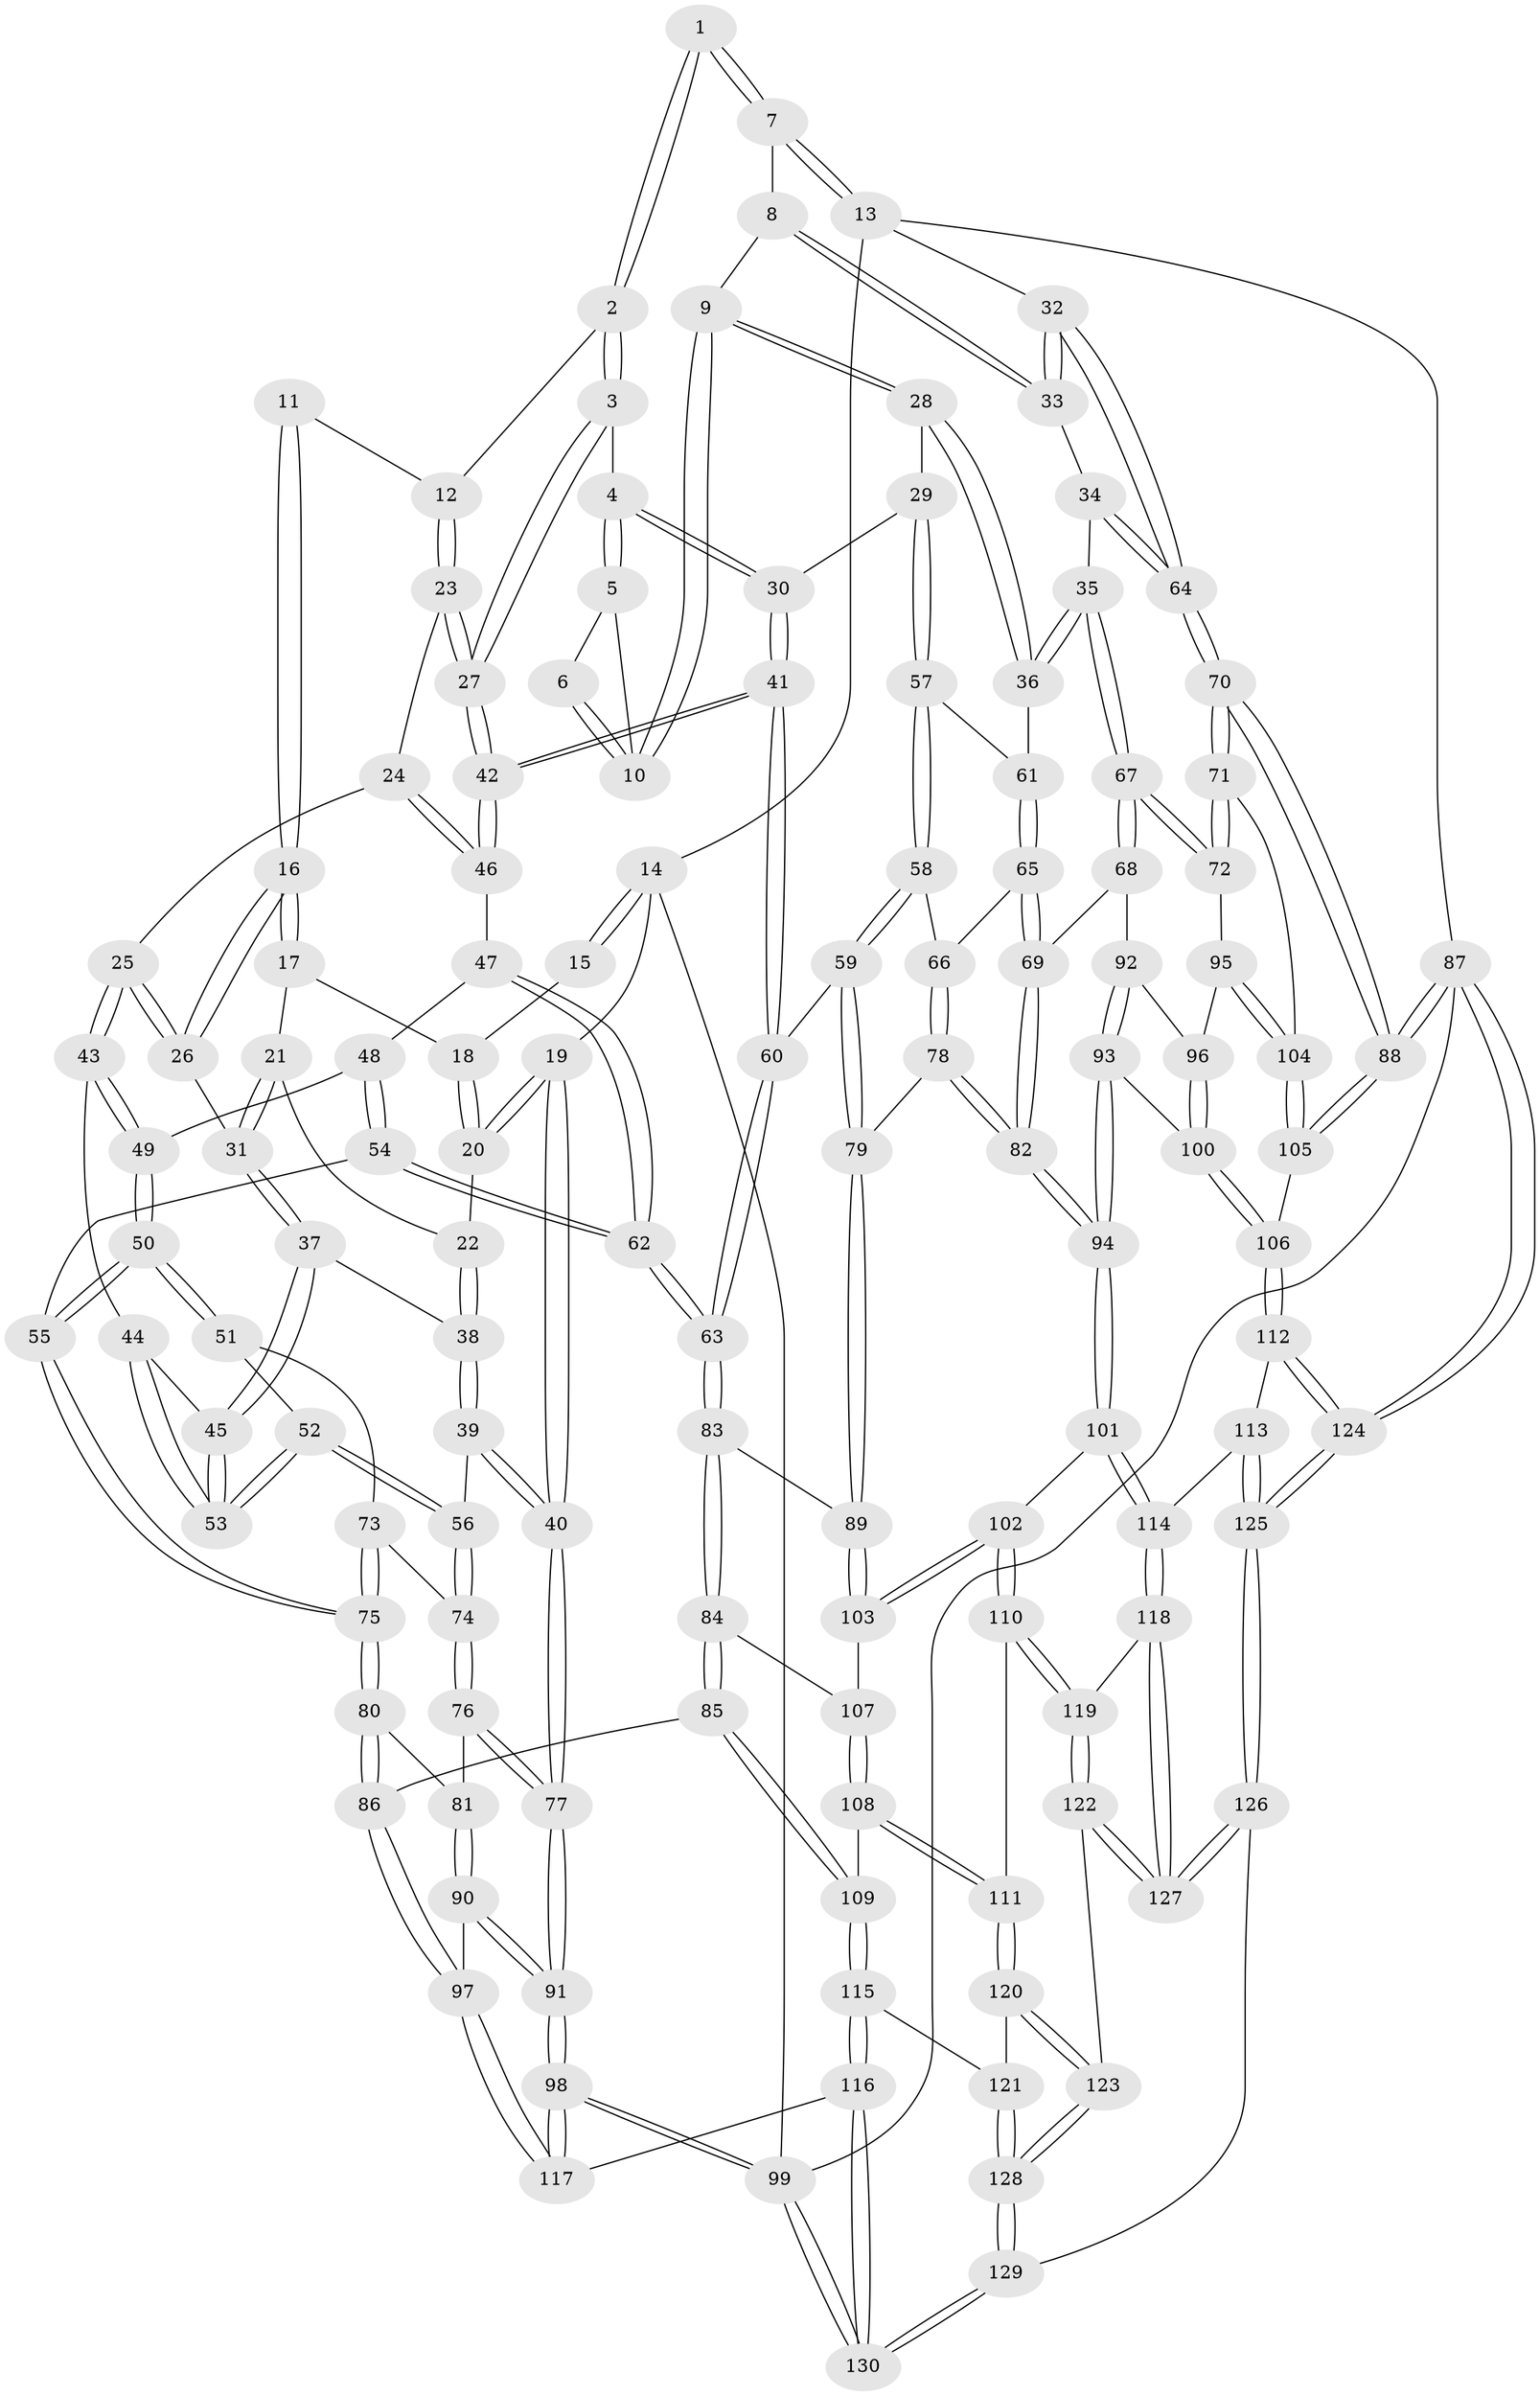 // coarse degree distribution, {4: 0.3974358974358974, 5: 0.3717948717948718, 3: 0.11538461538461539, 6: 0.10256410256410256, 2: 0.01282051282051282}
// Generated by graph-tools (version 1.1) at 2025/24/03/03/25 07:24:40]
// undirected, 130 vertices, 322 edges
graph export_dot {
graph [start="1"]
  node [color=gray90,style=filled];
  1 [pos="+0.7235069146937368+0"];
  2 [pos="+0.48306845635762+0"];
  3 [pos="+0.5280178642389811+0"];
  4 [pos="+0.6158214261776016+0.0801953032778196"];
  5 [pos="+0.6902812497698307+0.05431887259287113"];
  6 [pos="+0.7083689425063124+0"];
  7 [pos="+0.9358247523783181+0"];
  8 [pos="+0.8015750992349391+0.05120366097764417"];
  9 [pos="+0.7528639600209674+0.0751936485283899"];
  10 [pos="+0.7292100643533883+0.0650793017286437"];
  11 [pos="+0.31840910281169577+0"];
  12 [pos="+0.43194188206053047+0"];
  13 [pos="+1+0"];
  14 [pos="+0+0"];
  15 [pos="+0.17485402944465556+0"];
  16 [pos="+0.22102073711815248+0.07235077463972997"];
  17 [pos="+0.14072889951526663+0.0036370541608973603"];
  18 [pos="+0.1407276411600239+0.003567639518198585"];
  19 [pos="+0+0"];
  20 [pos="+0+0.025441515829270227"];
  21 [pos="+0.10559332541072962+0.06753709970015166"];
  22 [pos="+0+0.04912540243835116"];
  23 [pos="+0.3691981299828327+0.034286026770981574"];
  24 [pos="+0.3349292805551816+0.0924453690124127"];
  25 [pos="+0.2648459710181905+0.12155331560605898"];
  26 [pos="+0.22514972793715143+0.08565863796216411"];
  27 [pos="+0.4880582860896556+0.1433979231210809"];
  28 [pos="+0.7373368919535501+0.11719088213023134"];
  29 [pos="+0.6380164296295223+0.1617013538722824"];
  30 [pos="+0.6139252363869806+0.14329075293869342"];
  31 [pos="+0.12290811445613517+0.10717505899898518"];
  32 [pos="+1+0"];
  33 [pos="+0.8734235303295239+0.16331725250156254"];
  34 [pos="+0.8666683686863996+0.19053208797570564"];
  35 [pos="+0.8332152010569329+0.2518882703070979"];
  36 [pos="+0.8237117386770968+0.2526031728124673"];
  37 [pos="+0.11107890330657694+0.16333418803136354"];
  38 [pos="+0.06020498013966335+0.16829080019012768"];
  39 [pos="+0+0.28228534721698056"];
  40 [pos="+0+0.30176835647458916"];
  41 [pos="+0.5063283835364148+0.18518957222433935"];
  42 [pos="+0.49961323748753306+0.18128330901034426"];
  43 [pos="+0.25858295656438335+0.13918010206399828"];
  44 [pos="+0.22843238196169874+0.1521927504488906"];
  45 [pos="+0.11507035708426379+0.16743897604631053"];
  46 [pos="+0.3995596410343207+0.19357516033450523"];
  47 [pos="+0.39553235549295784+0.19980236155981004"];
  48 [pos="+0.3166323910230681+0.20763493297597893"];
  49 [pos="+0.26340909066172963+0.1670997202011968"];
  50 [pos="+0.23016673807745813+0.31716109577221424"];
  51 [pos="+0.1652961814904577+0.29727316239583484"];
  52 [pos="+0.155170224287925+0.29091403871441196"];
  53 [pos="+0.14970880264922384+0.2589269401784844"];
  54 [pos="+0.30299918922104857+0.3437935682714845"];
  55 [pos="+0.24149705088594126+0.32683925354594"];
  56 [pos="+0.04051755587878094+0.30983249977556493"];
  57 [pos="+0.6932380933486252+0.26175041006384137"];
  58 [pos="+0.6396163127238027+0.31732192078622323"];
  59 [pos="+0.5375208031869991+0.36467373419384036"];
  60 [pos="+0.5275822656877691+0.36206785973531896"];
  61 [pos="+0.7884762798777901+0.26424455412475684"];
  62 [pos="+0.3529581403016729+0.3659421219537301"];
  63 [pos="+0.3921446239867355+0.4077031982434729"];
  64 [pos="+1+0.22728771413083312"];
  65 [pos="+0.7557580967352397+0.396212506603953"];
  66 [pos="+0.7045728860676361+0.39687580680385054"];
  67 [pos="+0.9737825303693545+0.4013309417137865"];
  68 [pos="+0.8586418048134262+0.46126405128293607"];
  69 [pos="+0.7829628527774545+0.44281328769399175"];
  70 [pos="+1+0.4437861121143923"];
  71 [pos="+1+0.44386363908478754"];
  72 [pos="+1+0.41906694729355615"];
  73 [pos="+0.12040697238487096+0.39758995410594095"];
  74 [pos="+0.06913132375664505+0.398842089508427"];
  75 [pos="+0.16055777261439771+0.48365166618757593"];
  76 [pos="+0.05787724613296225+0.4375166877708272"];
  77 [pos="+0+0.3127043555888744"];
  78 [pos="+0.6584581572149536+0.5098034948006"];
  79 [pos="+0.6196915526167863+0.4937685669143564"];
  80 [pos="+0.15945254548330653+0.49008615179832504"];
  81 [pos="+0.06809128242148954+0.4757898559040131"];
  82 [pos="+0.6685583418254072+0.517928833910615"];
  83 [pos="+0.38310491607465336+0.45133774260884224"];
  84 [pos="+0.34530602092212953+0.514350405024181"];
  85 [pos="+0.31028077292854145+0.5550527986147745"];
  86 [pos="+0.20912358057687214+0.5693879746935714"];
  87 [pos="+1+1"];
  88 [pos="+1+0.893585198886036"];
  89 [pos="+0.5276114484853339+0.5701827568577421"];
  90 [pos="+0+0.5719486649661902"];
  91 [pos="+0+0.6130584979582504"];
  92 [pos="+0.8558083844102231+0.467961125600762"];
  93 [pos="+0.7354733853329777+0.5753666437953538"];
  94 [pos="+0.6912217564932491+0.5646724213451556"];
  95 [pos="+0.8603581229154033+0.5820032765222294"];
  96 [pos="+0.8490285459884301+0.5637399935946427"];
  97 [pos="+0.16760804771863724+0.6236482184041274"];
  98 [pos="+0+1"];
  99 [pos="+0+1"];
  100 [pos="+0.7510991539421473+0.5863905759044018"];
  101 [pos="+0.6569286916449827+0.6381513037405732"];
  102 [pos="+0.5433790774014465+0.6432685692027694"];
  103 [pos="+0.5263245238596124+0.5830099065677045"];
  104 [pos="+0.8935242163061634+0.6453774917175286"];
  105 [pos="+0.8543691860233414+0.7271245463860118"];
  106 [pos="+0.8505378277705861+0.7287473519339456"];
  107 [pos="+0.45706477705053417+0.6027006741784766"];
  108 [pos="+0.42134985374019834+0.7130526204390941"];
  109 [pos="+0.3746795162131126+0.6986805914588577"];
  110 [pos="+0.490131499600702+0.7414934657743018"];
  111 [pos="+0.4757085299093967+0.7433761119280803"];
  112 [pos="+0.8466881048429492+0.7327056099583124"];
  113 [pos="+0.8090461564285458+0.766687011538509"];
  114 [pos="+0.6842341495637798+0.7410879783317893"];
  115 [pos="+0.27014347826265245+0.7867373656712207"];
  116 [pos="+0.25568019443000134+0.7938848059996463"];
  117 [pos="+0.16507708617099257+0.6508224158473864"];
  118 [pos="+0.6012425844612319+0.7967934774834977"];
  119 [pos="+0.580585160838624+0.7925970393203381"];
  120 [pos="+0.44511558163157683+0.8148870459699226"];
  121 [pos="+0.40778320120783423+0.8454989716869288"];
  122 [pos="+0.510497221013412+0.9088758741052293"];
  123 [pos="+0.48793812845129875+0.9063351808142636"];
  124 [pos="+1+1"];
  125 [pos="+0.7848069869877699+1"];
  126 [pos="+0.7473509085420414+1"];
  127 [pos="+0.7270194465533076+1"];
  128 [pos="+0.32792949947596667+1"];
  129 [pos="+0.23933215171260497+1"];
  130 [pos="+0.08803979028063427+1"];
  1 -- 2;
  1 -- 2;
  1 -- 7;
  1 -- 7;
  2 -- 3;
  2 -- 3;
  2 -- 12;
  3 -- 4;
  3 -- 27;
  3 -- 27;
  4 -- 5;
  4 -- 5;
  4 -- 30;
  4 -- 30;
  5 -- 6;
  5 -- 10;
  6 -- 10;
  6 -- 10;
  7 -- 8;
  7 -- 13;
  7 -- 13;
  8 -- 9;
  8 -- 33;
  8 -- 33;
  9 -- 10;
  9 -- 10;
  9 -- 28;
  9 -- 28;
  11 -- 12;
  11 -- 16;
  11 -- 16;
  12 -- 23;
  12 -- 23;
  13 -- 14;
  13 -- 32;
  13 -- 87;
  14 -- 15;
  14 -- 15;
  14 -- 19;
  14 -- 99;
  15 -- 18;
  16 -- 17;
  16 -- 17;
  16 -- 26;
  16 -- 26;
  17 -- 18;
  17 -- 21;
  18 -- 20;
  18 -- 20;
  19 -- 20;
  19 -- 20;
  19 -- 40;
  19 -- 40;
  20 -- 22;
  21 -- 22;
  21 -- 31;
  21 -- 31;
  22 -- 38;
  22 -- 38;
  23 -- 24;
  23 -- 27;
  23 -- 27;
  24 -- 25;
  24 -- 46;
  24 -- 46;
  25 -- 26;
  25 -- 26;
  25 -- 43;
  25 -- 43;
  26 -- 31;
  27 -- 42;
  27 -- 42;
  28 -- 29;
  28 -- 36;
  28 -- 36;
  29 -- 30;
  29 -- 57;
  29 -- 57;
  30 -- 41;
  30 -- 41;
  31 -- 37;
  31 -- 37;
  32 -- 33;
  32 -- 33;
  32 -- 64;
  32 -- 64;
  33 -- 34;
  34 -- 35;
  34 -- 64;
  34 -- 64;
  35 -- 36;
  35 -- 36;
  35 -- 67;
  35 -- 67;
  36 -- 61;
  37 -- 38;
  37 -- 45;
  37 -- 45;
  38 -- 39;
  38 -- 39;
  39 -- 40;
  39 -- 40;
  39 -- 56;
  40 -- 77;
  40 -- 77;
  41 -- 42;
  41 -- 42;
  41 -- 60;
  41 -- 60;
  42 -- 46;
  42 -- 46;
  43 -- 44;
  43 -- 49;
  43 -- 49;
  44 -- 45;
  44 -- 53;
  44 -- 53;
  45 -- 53;
  45 -- 53;
  46 -- 47;
  47 -- 48;
  47 -- 62;
  47 -- 62;
  48 -- 49;
  48 -- 54;
  48 -- 54;
  49 -- 50;
  49 -- 50;
  50 -- 51;
  50 -- 51;
  50 -- 55;
  50 -- 55;
  51 -- 52;
  51 -- 73;
  52 -- 53;
  52 -- 53;
  52 -- 56;
  52 -- 56;
  54 -- 55;
  54 -- 62;
  54 -- 62;
  55 -- 75;
  55 -- 75;
  56 -- 74;
  56 -- 74;
  57 -- 58;
  57 -- 58;
  57 -- 61;
  58 -- 59;
  58 -- 59;
  58 -- 66;
  59 -- 60;
  59 -- 79;
  59 -- 79;
  60 -- 63;
  60 -- 63;
  61 -- 65;
  61 -- 65;
  62 -- 63;
  62 -- 63;
  63 -- 83;
  63 -- 83;
  64 -- 70;
  64 -- 70;
  65 -- 66;
  65 -- 69;
  65 -- 69;
  66 -- 78;
  66 -- 78;
  67 -- 68;
  67 -- 68;
  67 -- 72;
  67 -- 72;
  68 -- 69;
  68 -- 92;
  69 -- 82;
  69 -- 82;
  70 -- 71;
  70 -- 71;
  70 -- 88;
  70 -- 88;
  71 -- 72;
  71 -- 72;
  71 -- 104;
  72 -- 95;
  73 -- 74;
  73 -- 75;
  73 -- 75;
  74 -- 76;
  74 -- 76;
  75 -- 80;
  75 -- 80;
  76 -- 77;
  76 -- 77;
  76 -- 81;
  77 -- 91;
  77 -- 91;
  78 -- 79;
  78 -- 82;
  78 -- 82;
  79 -- 89;
  79 -- 89;
  80 -- 81;
  80 -- 86;
  80 -- 86;
  81 -- 90;
  81 -- 90;
  82 -- 94;
  82 -- 94;
  83 -- 84;
  83 -- 84;
  83 -- 89;
  84 -- 85;
  84 -- 85;
  84 -- 107;
  85 -- 86;
  85 -- 109;
  85 -- 109;
  86 -- 97;
  86 -- 97;
  87 -- 88;
  87 -- 88;
  87 -- 124;
  87 -- 124;
  87 -- 99;
  88 -- 105;
  88 -- 105;
  89 -- 103;
  89 -- 103;
  90 -- 91;
  90 -- 91;
  90 -- 97;
  91 -- 98;
  91 -- 98;
  92 -- 93;
  92 -- 93;
  92 -- 96;
  93 -- 94;
  93 -- 94;
  93 -- 100;
  94 -- 101;
  94 -- 101;
  95 -- 96;
  95 -- 104;
  95 -- 104;
  96 -- 100;
  96 -- 100;
  97 -- 117;
  97 -- 117;
  98 -- 99;
  98 -- 99;
  98 -- 117;
  98 -- 117;
  99 -- 130;
  99 -- 130;
  100 -- 106;
  100 -- 106;
  101 -- 102;
  101 -- 114;
  101 -- 114;
  102 -- 103;
  102 -- 103;
  102 -- 110;
  102 -- 110;
  103 -- 107;
  104 -- 105;
  104 -- 105;
  105 -- 106;
  106 -- 112;
  106 -- 112;
  107 -- 108;
  107 -- 108;
  108 -- 109;
  108 -- 111;
  108 -- 111;
  109 -- 115;
  109 -- 115;
  110 -- 111;
  110 -- 119;
  110 -- 119;
  111 -- 120;
  111 -- 120;
  112 -- 113;
  112 -- 124;
  112 -- 124;
  113 -- 114;
  113 -- 125;
  113 -- 125;
  114 -- 118;
  114 -- 118;
  115 -- 116;
  115 -- 116;
  115 -- 121;
  116 -- 117;
  116 -- 130;
  116 -- 130;
  118 -- 119;
  118 -- 127;
  118 -- 127;
  119 -- 122;
  119 -- 122;
  120 -- 121;
  120 -- 123;
  120 -- 123;
  121 -- 128;
  121 -- 128;
  122 -- 123;
  122 -- 127;
  122 -- 127;
  123 -- 128;
  123 -- 128;
  124 -- 125;
  124 -- 125;
  125 -- 126;
  125 -- 126;
  126 -- 127;
  126 -- 127;
  126 -- 129;
  128 -- 129;
  128 -- 129;
  129 -- 130;
  129 -- 130;
}

